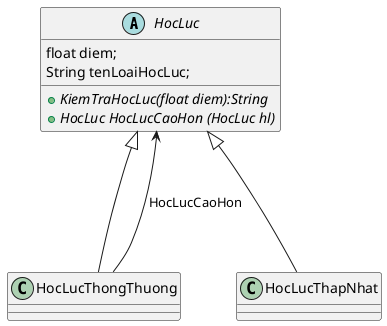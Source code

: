 @startuml
'https://plantuml.com/sequence-diagram

abstract class HocLuc {
float diem;
String tenLoaiHocLuc;

+ {abstract} KiemTraHocLuc(float diem):String
+ {abstract}HocLuc HocLucCaoHon (HocLuc hl)

}
HocLuc <|--- HocLucThongThuong

HocLuc <|--- HocLucThapNhat
HocLucThongThuong ---> HocLuc:HocLucCaoHon

@enduml